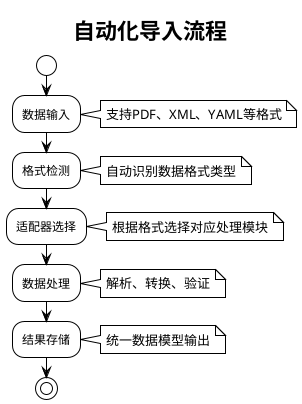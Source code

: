 @startuml
!theme plain
skinparam backgroundColor white
skinparam activity {
  BackgroundColor white
  BorderColor black
  FontColor black
}
skinparam note {
  BackgroundColor white
  BorderColor black
  FontColor black
}

title 自动化导入流程

start

:数据输入;
note right: 支持PDF、XML、YAML等格式

:格式检测;
note right: 自动识别数据格式类型

:适配器选择;
note right: 根据格式选择对应处理模块

:数据处理;
note right: 解析、转换、验证

:结果存储;
note right: 统一数据模型输出

stop

@enduml